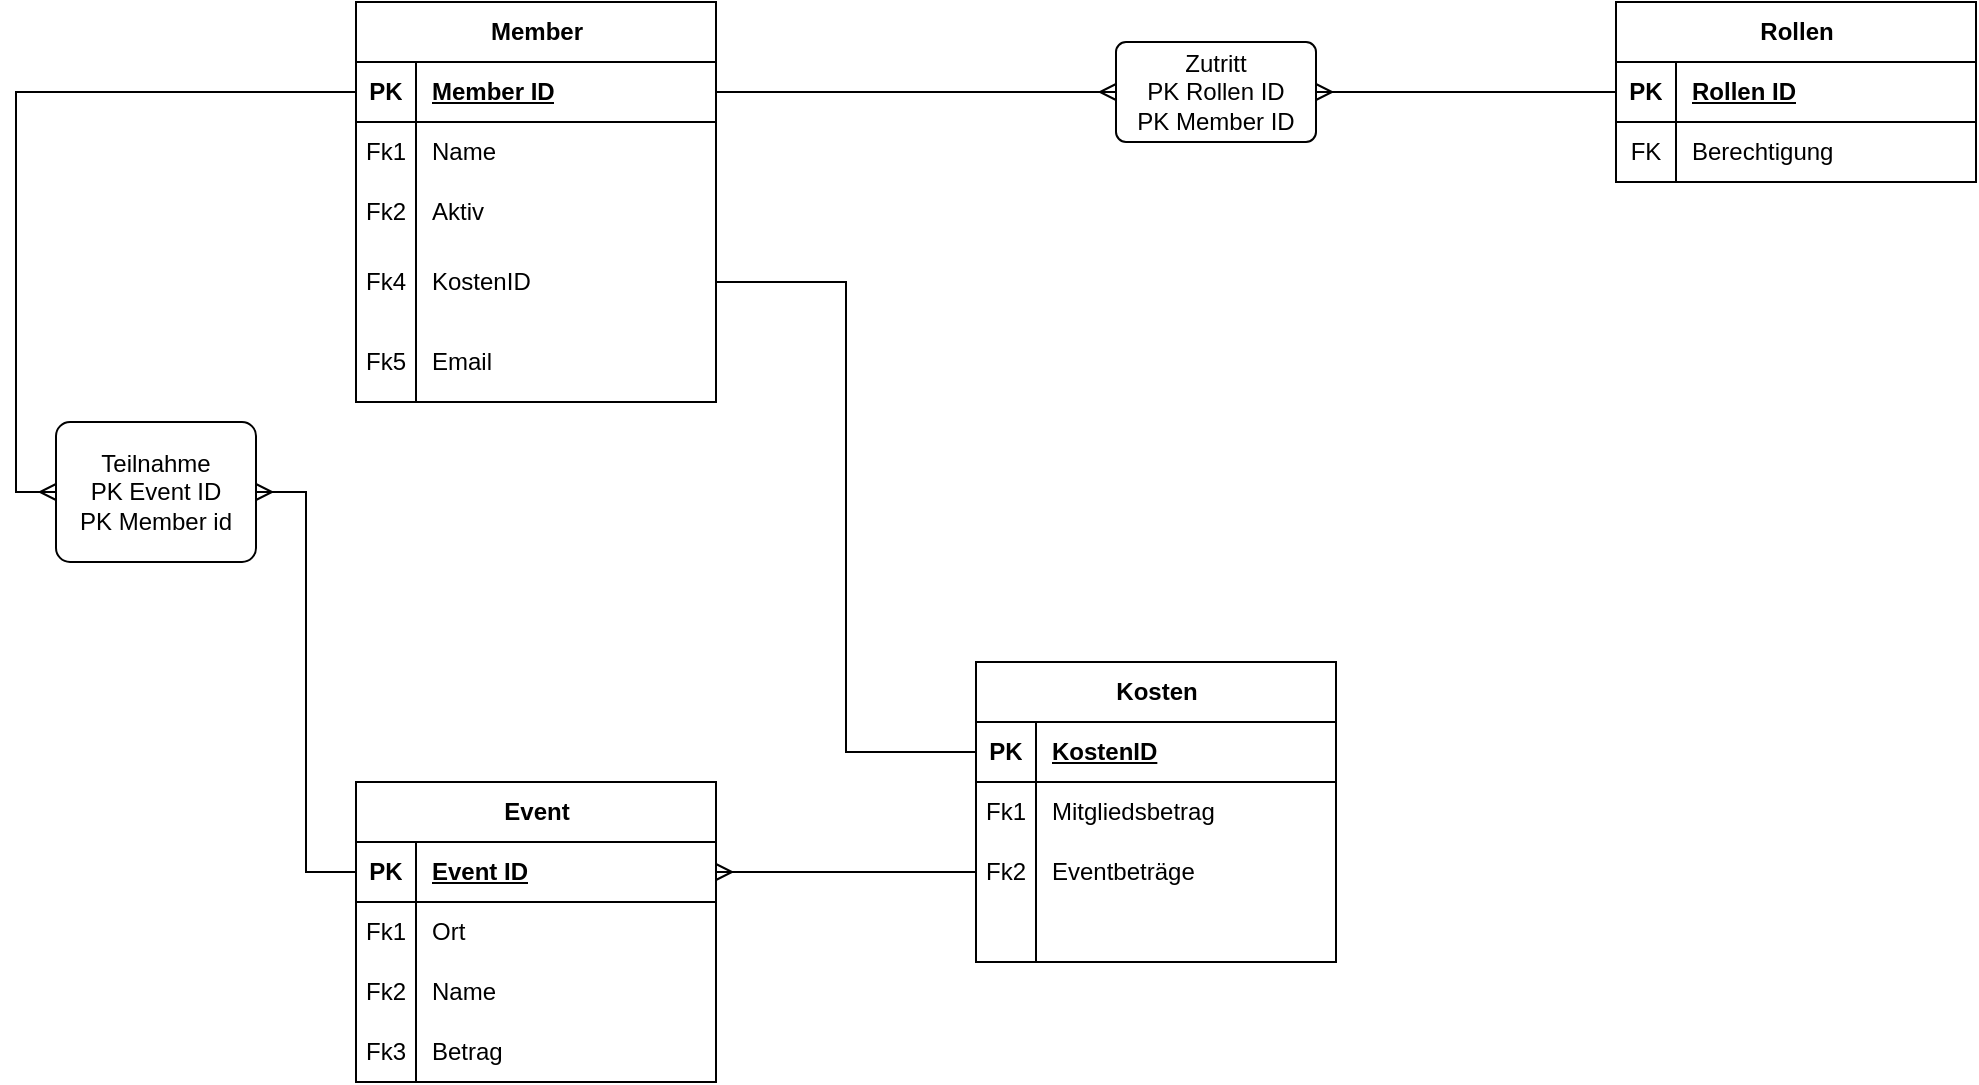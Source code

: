 <mxfile version="26.1.0">
  <diagram id="R2lEEEUBdFMjLlhIrx00" name="Page-1">
    <mxGraphModel dx="1678" dy="879" grid="1" gridSize="10" guides="1" tooltips="1" connect="1" arrows="1" fold="1" page="1" pageScale="1" pageWidth="850" pageHeight="1100" math="0" shadow="0" extFonts="Permanent Marker^https://fonts.googleapis.com/css?family=Permanent+Marker">
      <root>
        <mxCell id="0" />
        <mxCell id="1" parent="0" />
        <object label="Event" Event-ID="" id="laubjsDw4y4w9jlVtIkO-35">
          <mxCell style="shape=table;startSize=30;container=1;collapsible=1;childLayout=tableLayout;fixedRows=1;rowLines=0;fontStyle=1;align=center;resizeLast=1;html=1;" parent="1" vertex="1">
            <mxGeometry x="230" y="420" width="180" height="150" as="geometry" />
          </mxCell>
        </object>
        <mxCell id="laubjsDw4y4w9jlVtIkO-36" value="" style="shape=tableRow;horizontal=0;startSize=0;swimlaneHead=0;swimlaneBody=0;fillColor=none;collapsible=0;dropTarget=0;points=[[0,0.5],[1,0.5]];portConstraint=eastwest;top=0;left=0;right=0;bottom=1;" parent="laubjsDw4y4w9jlVtIkO-35" vertex="1">
          <mxGeometry y="30" width="180" height="30" as="geometry" />
        </mxCell>
        <mxCell id="laubjsDw4y4w9jlVtIkO-37" value="PK" style="shape=partialRectangle;connectable=0;fillColor=none;top=0;left=0;bottom=0;right=0;fontStyle=1;overflow=hidden;whiteSpace=wrap;html=1;" parent="laubjsDw4y4w9jlVtIkO-36" vertex="1">
          <mxGeometry width="30" height="30" as="geometry">
            <mxRectangle width="30" height="30" as="alternateBounds" />
          </mxGeometry>
        </mxCell>
        <mxCell id="laubjsDw4y4w9jlVtIkO-38" value="Event ID" style="shape=partialRectangle;connectable=0;fillColor=none;top=0;left=0;bottom=0;right=0;align=left;spacingLeft=6;fontStyle=5;overflow=hidden;whiteSpace=wrap;html=1;" parent="laubjsDw4y4w9jlVtIkO-36" vertex="1">
          <mxGeometry x="30" width="150" height="30" as="geometry">
            <mxRectangle width="150" height="30" as="alternateBounds" />
          </mxGeometry>
        </mxCell>
        <mxCell id="laubjsDw4y4w9jlVtIkO-39" value="" style="shape=tableRow;horizontal=0;startSize=0;swimlaneHead=0;swimlaneBody=0;fillColor=none;collapsible=0;dropTarget=0;points=[[0,0.5],[1,0.5]];portConstraint=eastwest;top=0;left=0;right=0;bottom=0;" parent="laubjsDw4y4w9jlVtIkO-35" vertex="1">
          <mxGeometry y="60" width="180" height="30" as="geometry" />
        </mxCell>
        <mxCell id="laubjsDw4y4w9jlVtIkO-40" value="Fk1" style="shape=partialRectangle;connectable=0;fillColor=none;top=0;left=0;bottom=0;right=0;editable=1;overflow=hidden;whiteSpace=wrap;html=1;" parent="laubjsDw4y4w9jlVtIkO-39" vertex="1">
          <mxGeometry width="30" height="30" as="geometry">
            <mxRectangle width="30" height="30" as="alternateBounds" />
          </mxGeometry>
        </mxCell>
        <mxCell id="laubjsDw4y4w9jlVtIkO-41" value="Ort" style="shape=partialRectangle;connectable=0;fillColor=none;top=0;left=0;bottom=0;right=0;align=left;spacingLeft=6;overflow=hidden;whiteSpace=wrap;html=1;" parent="laubjsDw4y4w9jlVtIkO-39" vertex="1">
          <mxGeometry x="30" width="150" height="30" as="geometry">
            <mxRectangle width="150" height="30" as="alternateBounds" />
          </mxGeometry>
        </mxCell>
        <mxCell id="laubjsDw4y4w9jlVtIkO-42" value="" style="shape=tableRow;horizontal=0;startSize=0;swimlaneHead=0;swimlaneBody=0;fillColor=none;collapsible=0;dropTarget=0;points=[[0,0.5],[1,0.5]];portConstraint=eastwest;top=0;left=0;right=0;bottom=0;" parent="laubjsDw4y4w9jlVtIkO-35" vertex="1">
          <mxGeometry y="90" width="180" height="30" as="geometry" />
        </mxCell>
        <mxCell id="laubjsDw4y4w9jlVtIkO-43" value="Fk2" style="shape=partialRectangle;connectable=0;fillColor=none;top=0;left=0;bottom=0;right=0;editable=1;overflow=hidden;whiteSpace=wrap;html=1;" parent="laubjsDw4y4w9jlVtIkO-42" vertex="1">
          <mxGeometry width="30" height="30" as="geometry">
            <mxRectangle width="30" height="30" as="alternateBounds" />
          </mxGeometry>
        </mxCell>
        <mxCell id="laubjsDw4y4w9jlVtIkO-44" value="Name" style="shape=partialRectangle;connectable=0;fillColor=none;top=0;left=0;bottom=0;right=0;align=left;spacingLeft=6;overflow=hidden;whiteSpace=wrap;html=1;" parent="laubjsDw4y4w9jlVtIkO-42" vertex="1">
          <mxGeometry x="30" width="150" height="30" as="geometry">
            <mxRectangle width="150" height="30" as="alternateBounds" />
          </mxGeometry>
        </mxCell>
        <mxCell id="laubjsDw4y4w9jlVtIkO-45" value="" style="shape=tableRow;horizontal=0;startSize=0;swimlaneHead=0;swimlaneBody=0;fillColor=none;collapsible=0;dropTarget=0;points=[[0,0.5],[1,0.5]];portConstraint=eastwest;top=0;left=0;right=0;bottom=0;" parent="laubjsDw4y4w9jlVtIkO-35" vertex="1">
          <mxGeometry y="120" width="180" height="30" as="geometry" />
        </mxCell>
        <mxCell id="laubjsDw4y4w9jlVtIkO-46" value="Fk3" style="shape=partialRectangle;connectable=0;fillColor=none;top=0;left=0;bottom=0;right=0;editable=1;overflow=hidden;whiteSpace=wrap;html=1;" parent="laubjsDw4y4w9jlVtIkO-45" vertex="1">
          <mxGeometry width="30" height="30" as="geometry">
            <mxRectangle width="30" height="30" as="alternateBounds" />
          </mxGeometry>
        </mxCell>
        <mxCell id="laubjsDw4y4w9jlVtIkO-47" value="Betrag" style="shape=partialRectangle;connectable=0;fillColor=none;top=0;left=0;bottom=0;right=0;align=left;spacingLeft=6;overflow=hidden;whiteSpace=wrap;html=1;" parent="laubjsDw4y4w9jlVtIkO-45" vertex="1">
          <mxGeometry x="30" width="150" height="30" as="geometry">
            <mxRectangle width="150" height="30" as="alternateBounds" />
          </mxGeometry>
        </mxCell>
        <mxCell id="laubjsDw4y4w9jlVtIkO-48" value="Kosten" style="shape=table;startSize=30;container=1;collapsible=1;childLayout=tableLayout;fixedRows=1;rowLines=0;fontStyle=1;align=center;resizeLast=1;html=1;" parent="1" vertex="1">
          <mxGeometry x="540" y="360" width="180" height="150" as="geometry" />
        </mxCell>
        <mxCell id="laubjsDw4y4w9jlVtIkO-49" value="" style="shape=tableRow;horizontal=0;startSize=0;swimlaneHead=0;swimlaneBody=0;fillColor=none;collapsible=0;dropTarget=0;points=[[0,0.5],[1,0.5]];portConstraint=eastwest;top=0;left=0;right=0;bottom=1;" parent="laubjsDw4y4w9jlVtIkO-48" vertex="1">
          <mxGeometry y="30" width="180" height="30" as="geometry" />
        </mxCell>
        <mxCell id="laubjsDw4y4w9jlVtIkO-50" value="PK" style="shape=partialRectangle;connectable=0;fillColor=none;top=0;left=0;bottom=0;right=0;fontStyle=1;overflow=hidden;whiteSpace=wrap;html=1;" parent="laubjsDw4y4w9jlVtIkO-49" vertex="1">
          <mxGeometry width="30" height="30" as="geometry">
            <mxRectangle width="30" height="30" as="alternateBounds" />
          </mxGeometry>
        </mxCell>
        <mxCell id="laubjsDw4y4w9jlVtIkO-51" value="KostenID" style="shape=partialRectangle;connectable=0;fillColor=none;top=0;left=0;bottom=0;right=0;align=left;spacingLeft=6;fontStyle=5;overflow=hidden;whiteSpace=wrap;html=1;" parent="laubjsDw4y4w9jlVtIkO-49" vertex="1">
          <mxGeometry x="30" width="150" height="30" as="geometry">
            <mxRectangle width="150" height="30" as="alternateBounds" />
          </mxGeometry>
        </mxCell>
        <mxCell id="laubjsDw4y4w9jlVtIkO-52" value="" style="shape=tableRow;horizontal=0;startSize=0;swimlaneHead=0;swimlaneBody=0;fillColor=none;collapsible=0;dropTarget=0;points=[[0,0.5],[1,0.5]];portConstraint=eastwest;top=0;left=0;right=0;bottom=0;" parent="laubjsDw4y4w9jlVtIkO-48" vertex="1">
          <mxGeometry y="60" width="180" height="30" as="geometry" />
        </mxCell>
        <mxCell id="laubjsDw4y4w9jlVtIkO-53" value="Fk1" style="shape=partialRectangle;connectable=0;fillColor=none;top=0;left=0;bottom=0;right=0;editable=1;overflow=hidden;whiteSpace=wrap;html=1;" parent="laubjsDw4y4w9jlVtIkO-52" vertex="1">
          <mxGeometry width="30" height="30" as="geometry">
            <mxRectangle width="30" height="30" as="alternateBounds" />
          </mxGeometry>
        </mxCell>
        <mxCell id="laubjsDw4y4w9jlVtIkO-54" value="Mitgliedsbetrag" style="shape=partialRectangle;connectable=0;fillColor=none;top=0;left=0;bottom=0;right=0;align=left;spacingLeft=6;overflow=hidden;whiteSpace=wrap;html=1;" parent="laubjsDw4y4w9jlVtIkO-52" vertex="1">
          <mxGeometry x="30" width="150" height="30" as="geometry">
            <mxRectangle width="150" height="30" as="alternateBounds" />
          </mxGeometry>
        </mxCell>
        <mxCell id="laubjsDw4y4w9jlVtIkO-55" value="" style="shape=tableRow;horizontal=0;startSize=0;swimlaneHead=0;swimlaneBody=0;fillColor=none;collapsible=0;dropTarget=0;points=[[0,0.5],[1,0.5]];portConstraint=eastwest;top=0;left=0;right=0;bottom=0;" parent="laubjsDw4y4w9jlVtIkO-48" vertex="1">
          <mxGeometry y="90" width="180" height="30" as="geometry" />
        </mxCell>
        <mxCell id="laubjsDw4y4w9jlVtIkO-56" value="Fk2" style="shape=partialRectangle;connectable=0;fillColor=none;top=0;left=0;bottom=0;right=0;editable=1;overflow=hidden;whiteSpace=wrap;html=1;" parent="laubjsDw4y4w9jlVtIkO-55" vertex="1">
          <mxGeometry width="30" height="30" as="geometry">
            <mxRectangle width="30" height="30" as="alternateBounds" />
          </mxGeometry>
        </mxCell>
        <mxCell id="laubjsDw4y4w9jlVtIkO-57" value="Eventbeträge" style="shape=partialRectangle;connectable=0;fillColor=none;top=0;left=0;bottom=0;right=0;align=left;spacingLeft=6;overflow=hidden;whiteSpace=wrap;html=1;" parent="laubjsDw4y4w9jlVtIkO-55" vertex="1">
          <mxGeometry x="30" width="150" height="30" as="geometry">
            <mxRectangle width="150" height="30" as="alternateBounds" />
          </mxGeometry>
        </mxCell>
        <mxCell id="laubjsDw4y4w9jlVtIkO-58" value="" style="shape=tableRow;horizontal=0;startSize=0;swimlaneHead=0;swimlaneBody=0;fillColor=none;collapsible=0;dropTarget=0;points=[[0,0.5],[1,0.5]];portConstraint=eastwest;top=0;left=0;right=0;bottom=0;" parent="laubjsDw4y4w9jlVtIkO-48" vertex="1">
          <mxGeometry y="120" width="180" height="30" as="geometry" />
        </mxCell>
        <mxCell id="laubjsDw4y4w9jlVtIkO-59" value="" style="shape=partialRectangle;connectable=0;fillColor=none;top=0;left=0;bottom=0;right=0;editable=1;overflow=hidden;whiteSpace=wrap;html=1;" parent="laubjsDw4y4w9jlVtIkO-58" vertex="1">
          <mxGeometry width="30" height="30" as="geometry">
            <mxRectangle width="30" height="30" as="alternateBounds" />
          </mxGeometry>
        </mxCell>
        <mxCell id="laubjsDw4y4w9jlVtIkO-60" value="" style="shape=partialRectangle;connectable=0;fillColor=none;top=0;left=0;bottom=0;right=0;align=left;spacingLeft=6;overflow=hidden;whiteSpace=wrap;html=1;" parent="laubjsDw4y4w9jlVtIkO-58" vertex="1">
          <mxGeometry x="30" width="150" height="30" as="geometry">
            <mxRectangle width="150" height="30" as="alternateBounds" />
          </mxGeometry>
        </mxCell>
        <mxCell id="laubjsDw4y4w9jlVtIkO-63" style="edgeStyle=orthogonalEdgeStyle;rounded=0;orthogonalLoop=1;jettySize=auto;html=1;endArrow=ERmany;endFill=0;" parent="1" source="laubjsDw4y4w9jlVtIkO-55" target="laubjsDw4y4w9jlVtIkO-36" edge="1">
          <mxGeometry relative="1" as="geometry" />
        </mxCell>
        <mxCell id="laubjsDw4y4w9jlVtIkO-69" value="Teilnahme&lt;br&gt;PK Event ID&lt;div&gt;PK Member id&lt;/div&gt;" style="rounded=1;arcSize=10;whiteSpace=wrap;html=1;align=center;" parent="1" vertex="1">
          <mxGeometry x="80" y="240" width="100" height="70" as="geometry" />
        </mxCell>
        <mxCell id="laubjsDw4y4w9jlVtIkO-70" style="edgeStyle=orthogonalEdgeStyle;rounded=0;orthogonalLoop=1;jettySize=auto;html=1;entryX=1;entryY=0.5;entryDx=0;entryDy=0;endArrow=ERmany;endFill=0;" parent="1" source="laubjsDw4y4w9jlVtIkO-36" target="laubjsDw4y4w9jlVtIkO-69" edge="1">
          <mxGeometry relative="1" as="geometry" />
        </mxCell>
        <mxCell id="SLP72NiAOT7sjV7sKjXg-1" value="Member" style="shape=table;startSize=30;container=1;collapsible=1;childLayout=tableLayout;fixedRows=1;rowLines=0;fontStyle=1;align=center;resizeLast=1;html=1;" parent="1" vertex="1">
          <mxGeometry x="230" y="30" width="180" height="200" as="geometry" />
        </mxCell>
        <mxCell id="SLP72NiAOT7sjV7sKjXg-2" value="" style="shape=tableRow;horizontal=0;startSize=0;swimlaneHead=0;swimlaneBody=0;fillColor=none;collapsible=0;dropTarget=0;points=[[0,0.5],[1,0.5]];portConstraint=eastwest;top=0;left=0;right=0;bottom=1;" parent="SLP72NiAOT7sjV7sKjXg-1" vertex="1">
          <mxGeometry y="30" width="180" height="30" as="geometry" />
        </mxCell>
        <mxCell id="SLP72NiAOT7sjV7sKjXg-3" value="PK" style="shape=partialRectangle;connectable=0;fillColor=none;top=0;left=0;bottom=0;right=0;fontStyle=1;overflow=hidden;whiteSpace=wrap;html=1;" parent="SLP72NiAOT7sjV7sKjXg-2" vertex="1">
          <mxGeometry width="30" height="30" as="geometry">
            <mxRectangle width="30" height="30" as="alternateBounds" />
          </mxGeometry>
        </mxCell>
        <mxCell id="SLP72NiAOT7sjV7sKjXg-4" value="Member ID" style="shape=partialRectangle;connectable=0;fillColor=none;top=0;left=0;bottom=0;right=0;align=left;spacingLeft=6;fontStyle=5;overflow=hidden;whiteSpace=wrap;html=1;" parent="SLP72NiAOT7sjV7sKjXg-2" vertex="1">
          <mxGeometry x="30" width="150" height="30" as="geometry">
            <mxRectangle width="150" height="30" as="alternateBounds" />
          </mxGeometry>
        </mxCell>
        <mxCell id="SLP72NiAOT7sjV7sKjXg-5" value="" style="shape=tableRow;horizontal=0;startSize=0;swimlaneHead=0;swimlaneBody=0;fillColor=none;collapsible=0;dropTarget=0;points=[[0,0.5],[1,0.5]];portConstraint=eastwest;top=0;left=0;right=0;bottom=0;" parent="SLP72NiAOT7sjV7sKjXg-1" vertex="1">
          <mxGeometry y="60" width="180" height="30" as="geometry" />
        </mxCell>
        <mxCell id="SLP72NiAOT7sjV7sKjXg-6" value="Fk1" style="shape=partialRectangle;connectable=0;fillColor=none;top=0;left=0;bottom=0;right=0;editable=1;overflow=hidden;whiteSpace=wrap;html=1;" parent="SLP72NiAOT7sjV7sKjXg-5" vertex="1">
          <mxGeometry width="30" height="30" as="geometry">
            <mxRectangle width="30" height="30" as="alternateBounds" />
          </mxGeometry>
        </mxCell>
        <mxCell id="SLP72NiAOT7sjV7sKjXg-7" value="Name" style="shape=partialRectangle;connectable=0;fillColor=none;top=0;left=0;bottom=0;right=0;align=left;spacingLeft=6;overflow=hidden;whiteSpace=wrap;html=1;" parent="SLP72NiAOT7sjV7sKjXg-5" vertex="1">
          <mxGeometry x="30" width="150" height="30" as="geometry">
            <mxRectangle width="150" height="30" as="alternateBounds" />
          </mxGeometry>
        </mxCell>
        <mxCell id="SLP72NiAOT7sjV7sKjXg-8" value="" style="shape=tableRow;horizontal=0;startSize=0;swimlaneHead=0;swimlaneBody=0;fillColor=none;collapsible=0;dropTarget=0;points=[[0,0.5],[1,0.5]];portConstraint=eastwest;top=0;left=0;right=0;bottom=0;" parent="SLP72NiAOT7sjV7sKjXg-1" vertex="1">
          <mxGeometry y="90" width="180" height="30" as="geometry" />
        </mxCell>
        <mxCell id="SLP72NiAOT7sjV7sKjXg-9" value="Fk2" style="shape=partialRectangle;connectable=0;fillColor=none;top=0;left=0;bottom=0;right=0;editable=1;overflow=hidden;whiteSpace=wrap;html=1;" parent="SLP72NiAOT7sjV7sKjXg-8" vertex="1">
          <mxGeometry width="30" height="30" as="geometry">
            <mxRectangle width="30" height="30" as="alternateBounds" />
          </mxGeometry>
        </mxCell>
        <mxCell id="SLP72NiAOT7sjV7sKjXg-10" value="Aktiv" style="shape=partialRectangle;connectable=0;fillColor=none;top=0;left=0;bottom=0;right=0;align=left;spacingLeft=6;overflow=hidden;whiteSpace=wrap;html=1;" parent="SLP72NiAOT7sjV7sKjXg-8" vertex="1">
          <mxGeometry x="30" width="150" height="30" as="geometry">
            <mxRectangle width="150" height="30" as="alternateBounds" />
          </mxGeometry>
        </mxCell>
        <mxCell id="SLP72NiAOT7sjV7sKjXg-11" value="" style="shape=tableRow;horizontal=0;startSize=0;swimlaneHead=0;swimlaneBody=0;fillColor=none;collapsible=0;dropTarget=0;points=[[0,0.5],[1,0.5]];portConstraint=eastwest;top=0;left=0;right=0;bottom=0;" parent="SLP72NiAOT7sjV7sKjXg-1" vertex="1">
          <mxGeometry y="120" width="180" height="40" as="geometry" />
        </mxCell>
        <mxCell id="SLP72NiAOT7sjV7sKjXg-12" value="Fk4" style="shape=partialRectangle;connectable=0;fillColor=none;top=0;left=0;bottom=0;right=0;editable=1;overflow=hidden;whiteSpace=wrap;html=1;" parent="SLP72NiAOT7sjV7sKjXg-11" vertex="1">
          <mxGeometry width="30" height="40" as="geometry">
            <mxRectangle width="30" height="40" as="alternateBounds" />
          </mxGeometry>
        </mxCell>
        <mxCell id="SLP72NiAOT7sjV7sKjXg-13" value="KostenID" style="shape=partialRectangle;connectable=0;fillColor=none;top=0;left=0;bottom=0;right=0;align=left;spacingLeft=6;overflow=hidden;whiteSpace=wrap;html=1;" parent="SLP72NiAOT7sjV7sKjXg-11" vertex="1">
          <mxGeometry x="30" width="150" height="40" as="geometry">
            <mxRectangle width="150" height="40" as="alternateBounds" />
          </mxGeometry>
        </mxCell>
        <mxCell id="ujEn7MaODW2OISI8s11j-37" style="shape=tableRow;horizontal=0;startSize=0;swimlaneHead=0;swimlaneBody=0;fillColor=none;collapsible=0;dropTarget=0;points=[[0,0.5],[1,0.5]];portConstraint=eastwest;top=0;left=0;right=0;bottom=0;" vertex="1" parent="SLP72NiAOT7sjV7sKjXg-1">
          <mxGeometry y="160" width="180" height="40" as="geometry" />
        </mxCell>
        <mxCell id="ujEn7MaODW2OISI8s11j-38" value="Fk5" style="shape=partialRectangle;connectable=0;fillColor=none;top=0;left=0;bottom=0;right=0;editable=1;overflow=hidden;whiteSpace=wrap;html=1;" vertex="1" parent="ujEn7MaODW2OISI8s11j-37">
          <mxGeometry width="30" height="40" as="geometry">
            <mxRectangle width="30" height="40" as="alternateBounds" />
          </mxGeometry>
        </mxCell>
        <mxCell id="ujEn7MaODW2OISI8s11j-39" value="Email" style="shape=partialRectangle;connectable=0;fillColor=none;top=0;left=0;bottom=0;right=0;align=left;spacingLeft=6;overflow=hidden;whiteSpace=wrap;html=1;" vertex="1" parent="ujEn7MaODW2OISI8s11j-37">
          <mxGeometry x="30" width="150" height="40" as="geometry">
            <mxRectangle width="150" height="40" as="alternateBounds" />
          </mxGeometry>
        </mxCell>
        <mxCell id="SLP72NiAOT7sjV7sKjXg-14" style="edgeStyle=orthogonalEdgeStyle;rounded=0;orthogonalLoop=1;jettySize=auto;html=1;entryX=0;entryY=0.5;entryDx=0;entryDy=0;endArrow=ERmany;endFill=0;" parent="1" source="SLP72NiAOT7sjV7sKjXg-2" target="laubjsDw4y4w9jlVtIkO-69" edge="1">
          <mxGeometry relative="1" as="geometry" />
        </mxCell>
        <mxCell id="SLP72NiAOT7sjV7sKjXg-15" style="edgeStyle=orthogonalEdgeStyle;rounded=0;orthogonalLoop=1;jettySize=auto;html=1;entryX=0;entryY=0.5;entryDx=0;entryDy=0;endArrow=none;endFill=0;startFill=0;" parent="1" source="SLP72NiAOT7sjV7sKjXg-11" target="laubjsDw4y4w9jlVtIkO-49" edge="1">
          <mxGeometry relative="1" as="geometry" />
        </mxCell>
        <mxCell id="ujEn7MaODW2OISI8s11j-23" style="edgeStyle=orthogonalEdgeStyle;rounded=0;orthogonalLoop=1;jettySize=auto;html=1;entryX=1;entryY=0.5;entryDx=0;entryDy=0;endArrow=ERmany;endFill=0;" edge="1" parent="1" source="ujEn7MaODW2OISI8s11j-8" target="ujEn7MaODW2OISI8s11j-21">
          <mxGeometry relative="1" as="geometry" />
        </mxCell>
        <mxCell id="ujEn7MaODW2OISI8s11j-8" value="Rollen" style="shape=table;startSize=30;container=1;collapsible=1;childLayout=tableLayout;fixedRows=1;rowLines=0;fontStyle=1;align=center;resizeLast=1;html=1;" vertex="1" parent="1">
          <mxGeometry x="860" y="30" width="180" height="90" as="geometry" />
        </mxCell>
        <mxCell id="ujEn7MaODW2OISI8s11j-9" value="" style="shape=tableRow;horizontal=0;startSize=0;swimlaneHead=0;swimlaneBody=0;fillColor=none;collapsible=0;dropTarget=0;points=[[0,0.5],[1,0.5]];portConstraint=eastwest;top=0;left=0;right=0;bottom=1;" vertex="1" parent="ujEn7MaODW2OISI8s11j-8">
          <mxGeometry y="30" width="180" height="30" as="geometry" />
        </mxCell>
        <mxCell id="ujEn7MaODW2OISI8s11j-10" value="PK" style="shape=partialRectangle;connectable=0;fillColor=none;top=0;left=0;bottom=0;right=0;fontStyle=1;overflow=hidden;whiteSpace=wrap;html=1;" vertex="1" parent="ujEn7MaODW2OISI8s11j-9">
          <mxGeometry width="30" height="30" as="geometry">
            <mxRectangle width="30" height="30" as="alternateBounds" />
          </mxGeometry>
        </mxCell>
        <mxCell id="ujEn7MaODW2OISI8s11j-11" value="Rollen ID" style="shape=partialRectangle;connectable=0;fillColor=none;top=0;left=0;bottom=0;right=0;align=left;spacingLeft=6;fontStyle=5;overflow=hidden;whiteSpace=wrap;html=1;" vertex="1" parent="ujEn7MaODW2OISI8s11j-9">
          <mxGeometry x="30" width="150" height="30" as="geometry">
            <mxRectangle width="150" height="30" as="alternateBounds" />
          </mxGeometry>
        </mxCell>
        <mxCell id="ujEn7MaODW2OISI8s11j-12" value="" style="shape=tableRow;horizontal=0;startSize=0;swimlaneHead=0;swimlaneBody=0;fillColor=none;collapsible=0;dropTarget=0;points=[[0,0.5],[1,0.5]];portConstraint=eastwest;top=0;left=0;right=0;bottom=0;" vertex="1" parent="ujEn7MaODW2OISI8s11j-8">
          <mxGeometry y="60" width="180" height="30" as="geometry" />
        </mxCell>
        <mxCell id="ujEn7MaODW2OISI8s11j-13" value="FK" style="shape=partialRectangle;connectable=0;fillColor=none;top=0;left=0;bottom=0;right=0;editable=1;overflow=hidden;whiteSpace=wrap;html=1;" vertex="1" parent="ujEn7MaODW2OISI8s11j-12">
          <mxGeometry width="30" height="30" as="geometry">
            <mxRectangle width="30" height="30" as="alternateBounds" />
          </mxGeometry>
        </mxCell>
        <mxCell id="ujEn7MaODW2OISI8s11j-14" value="Berechtigung" style="shape=partialRectangle;connectable=0;fillColor=none;top=0;left=0;bottom=0;right=0;align=left;spacingLeft=6;overflow=hidden;whiteSpace=wrap;html=1;" vertex="1" parent="ujEn7MaODW2OISI8s11j-12">
          <mxGeometry x="30" width="150" height="30" as="geometry">
            <mxRectangle width="150" height="30" as="alternateBounds" />
          </mxGeometry>
        </mxCell>
        <mxCell id="ujEn7MaODW2OISI8s11j-21" value="Zutritt&lt;div&gt;PK Rollen ID&lt;/div&gt;&lt;div&gt;PK Member ID&lt;/div&gt;" style="rounded=1;arcSize=10;whiteSpace=wrap;html=1;align=center;" vertex="1" parent="1">
          <mxGeometry x="610" y="50" width="100" height="50" as="geometry" />
        </mxCell>
        <mxCell id="ujEn7MaODW2OISI8s11j-22" style="edgeStyle=orthogonalEdgeStyle;rounded=0;orthogonalLoop=1;jettySize=auto;html=1;endArrow=ERmany;endFill=0;" edge="1" parent="1" source="SLP72NiAOT7sjV7sKjXg-2" target="ujEn7MaODW2OISI8s11j-21">
          <mxGeometry relative="1" as="geometry" />
        </mxCell>
      </root>
    </mxGraphModel>
  </diagram>
</mxfile>
